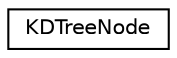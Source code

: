 digraph "Graphical Class Hierarchy"
{
 // INTERACTIVE_SVG=YES
 // LATEX_PDF_SIZE
  edge [fontname="Helvetica",fontsize="10",labelfontname="Helvetica",labelfontsize="10"];
  node [fontname="Helvetica",fontsize="10",shape=record];
  rankdir="LR";
  Node0 [label="KDTreeNode",height=0.2,width=0.4,color="black", fillcolor="white", style="filled",URL="$class_k_d_tree_node.html",tooltip="A node of a k-d tree."];
}
